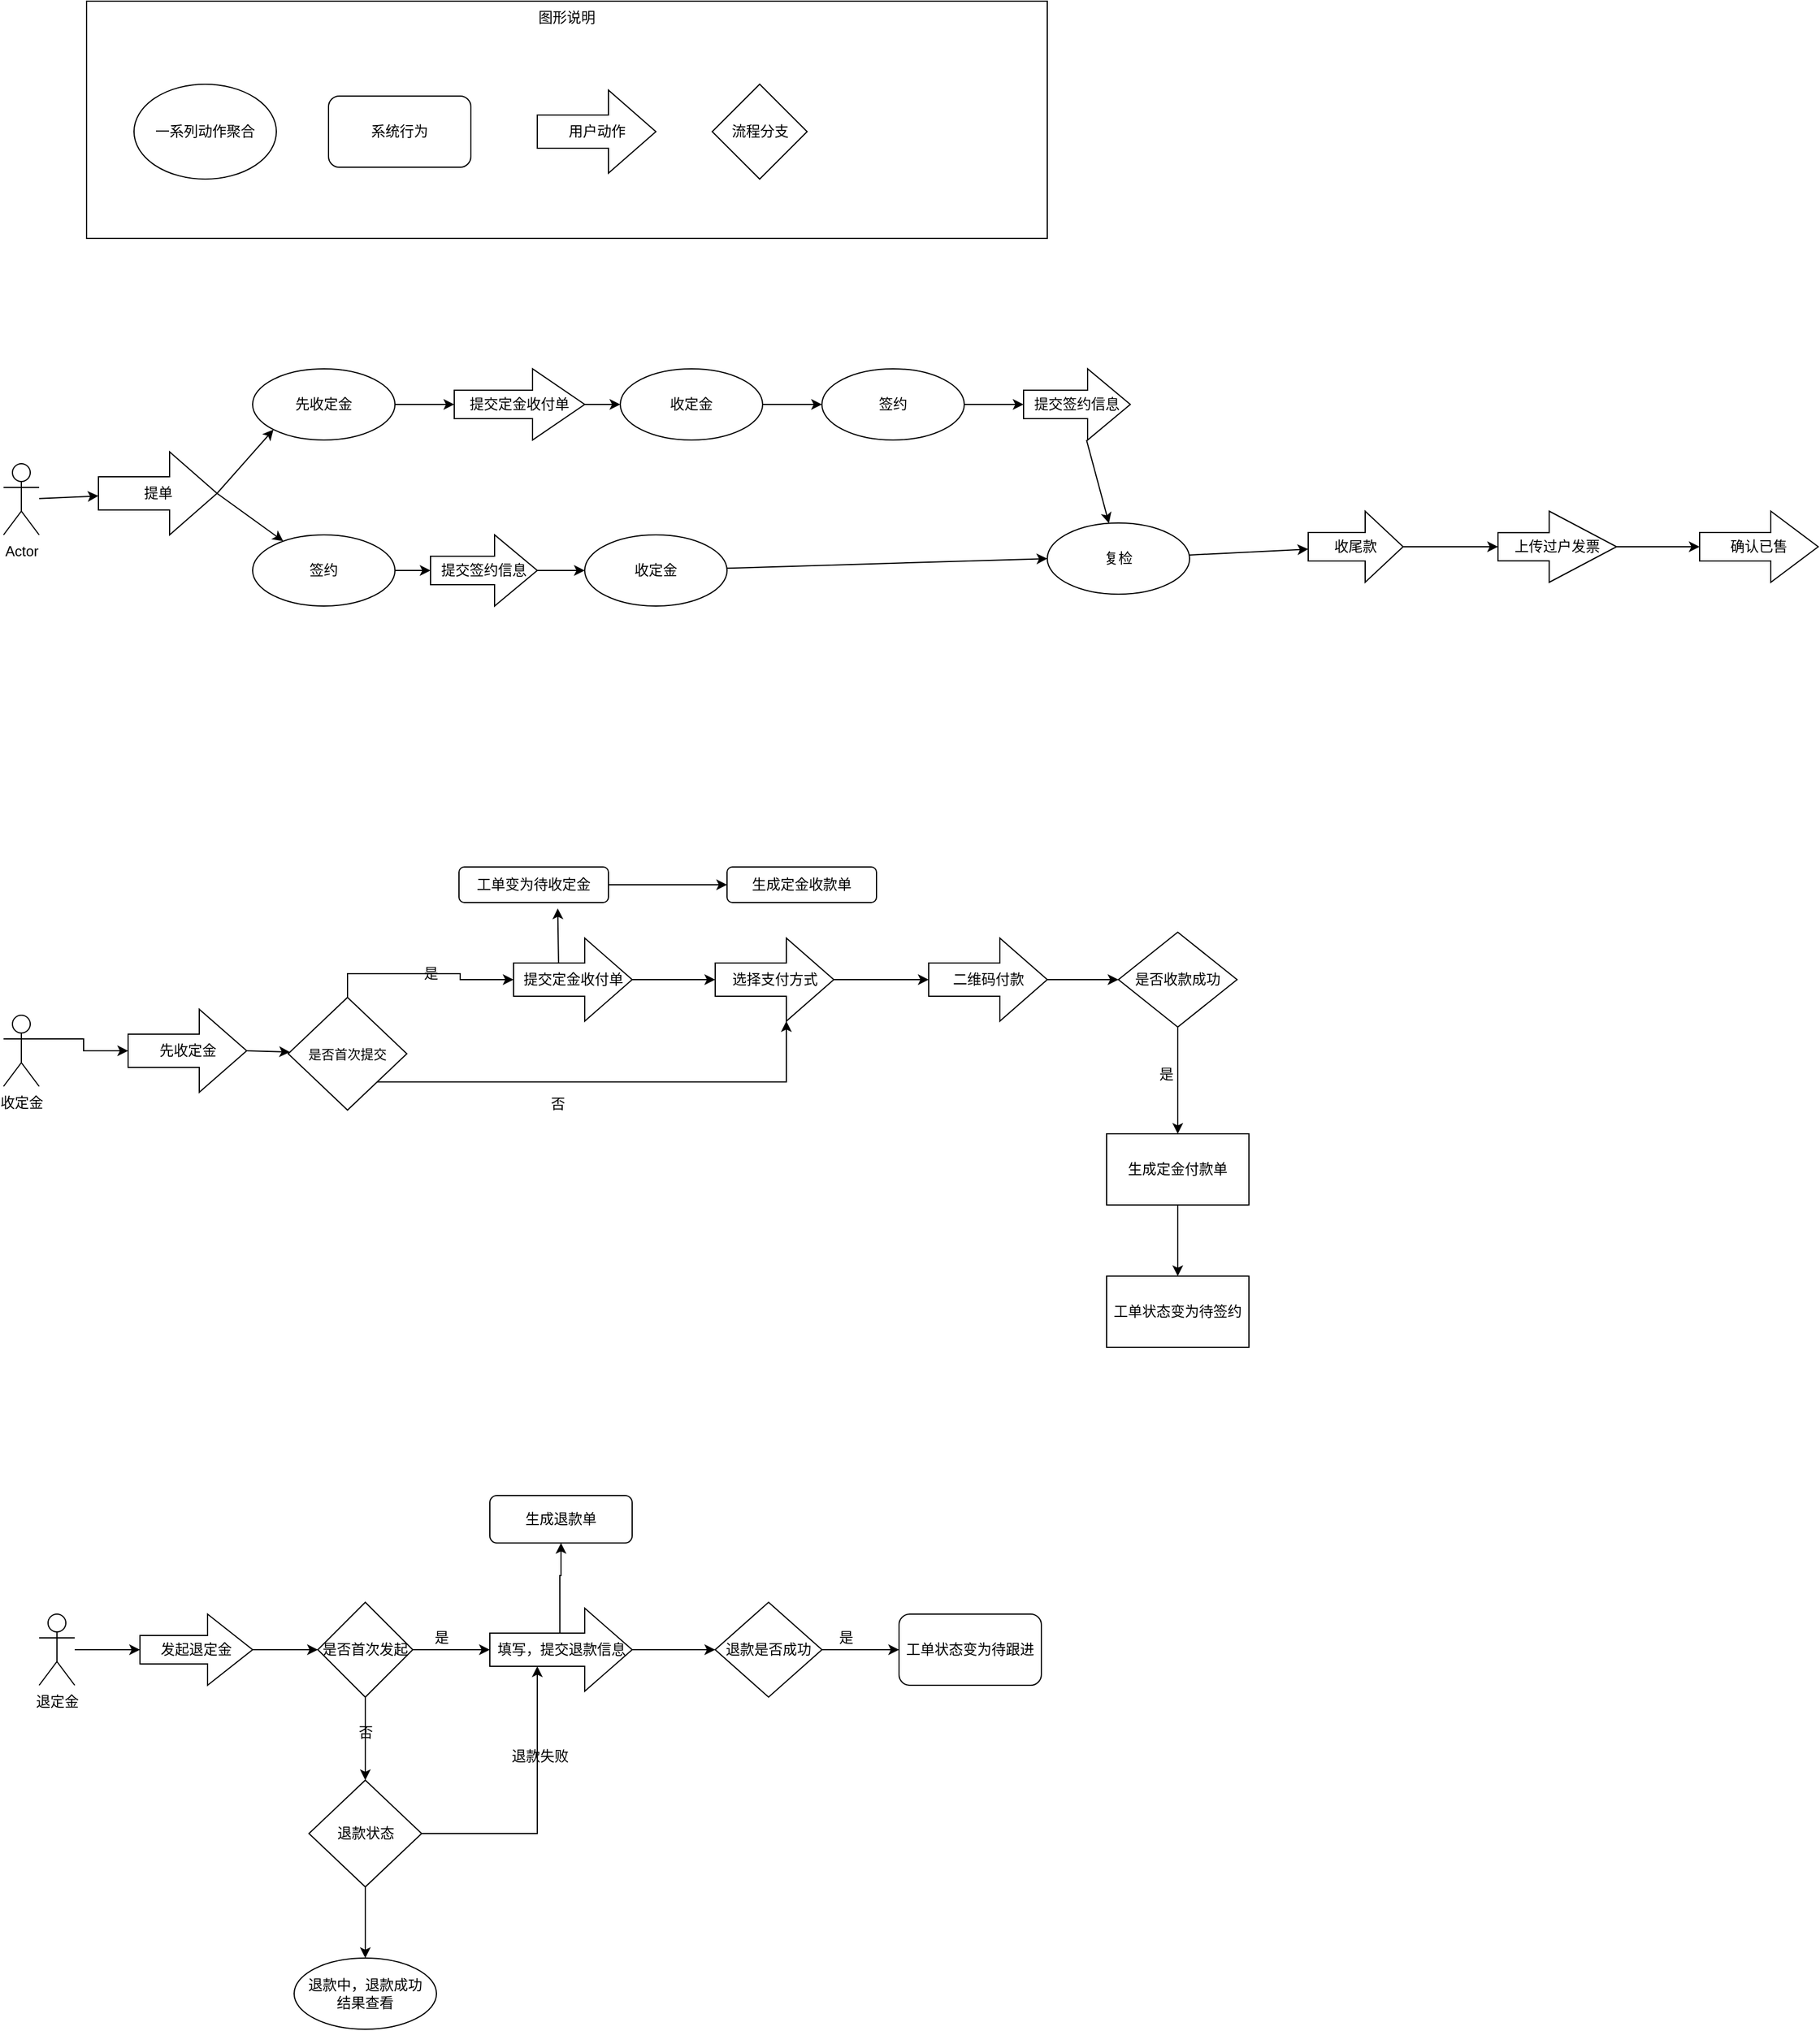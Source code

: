 <mxfile version="16.5.6" type="github" pages="3">
  <diagram id="HoVANeEORm-4LT4M1iqI" name="流程概览">
    <mxGraphModel dx="901" dy="1730" grid="1" gridSize="10" guides="1" tooltips="1" connect="1" arrows="1" fold="1" page="1" pageScale="1" pageWidth="827" pageHeight="1169" math="0" shadow="0">
      <root>
        <mxCell id="0" />
        <mxCell id="1" parent="0" />
        <mxCell id="_RfrMWyjOMKLs0Zm6Q85-24" value="图形说明" style="rounded=0;whiteSpace=wrap;html=1;verticalAlign=top;" parent="1" vertex="1">
          <mxGeometry x="150" y="-750" width="810" height="200" as="geometry" />
        </mxCell>
        <mxCell id="PK1El9Qg6Mk2w1ECqgqC-29" value="" style="edgeStyle=none;rounded=0;orthogonalLoop=1;jettySize=auto;html=1;" parent="1" source="PK1El9Qg6Mk2w1ECqgqC-16" target="PK1El9Qg6Mk2w1ECqgqC-28" edge="1">
          <mxGeometry relative="1" as="geometry" />
        </mxCell>
        <mxCell id="PK1El9Qg6Mk2w1ECqgqC-16" value="Actor" style="shape=umlActor;verticalLabelPosition=bottom;verticalAlign=top;html=1;outlineConnect=0;" parent="1" vertex="1">
          <mxGeometry x="80" y="-360" width="30" height="60" as="geometry" />
        </mxCell>
        <mxCell id="PK1El9Qg6Mk2w1ECqgqC-33" value="" style="edgeStyle=none;rounded=0;orthogonalLoop=1;jettySize=auto;html=1;" parent="1" source="PK1El9Qg6Mk2w1ECqgqC-19" target="PK1El9Qg6Mk2w1ECqgqC-32" edge="1">
          <mxGeometry relative="1" as="geometry" />
        </mxCell>
        <mxCell id="PK1El9Qg6Mk2w1ECqgqC-19" value="签约" style="ellipse;whiteSpace=wrap;html=1;verticalAlign=middle;" parent="1" vertex="1">
          <mxGeometry x="290" y="-300" width="120" height="60" as="geometry" />
        </mxCell>
        <mxCell id="PK1El9Qg6Mk2w1ECqgqC-49" value="" style="edgeStyle=none;rounded=0;orthogonalLoop=1;jettySize=auto;html=1;" parent="1" source="PK1El9Qg6Mk2w1ECqgqC-23" target="PK1El9Qg6Mk2w1ECqgqC-48" edge="1">
          <mxGeometry relative="1" as="geometry" />
        </mxCell>
        <mxCell id="PK1El9Qg6Mk2w1ECqgqC-23" value="先收定金" style="ellipse;whiteSpace=wrap;html=1;verticalAlign=middle;" parent="1" vertex="1">
          <mxGeometry x="290" y="-440" width="120" height="60" as="geometry" />
        </mxCell>
        <mxCell id="PK1El9Qg6Mk2w1ECqgqC-30" style="edgeStyle=none;rounded=0;orthogonalLoop=1;jettySize=auto;html=1;exitX=1;exitY=0.5;exitDx=0;exitDy=0;exitPerimeter=0;entryX=0;entryY=1;entryDx=0;entryDy=0;" parent="1" source="PK1El9Qg6Mk2w1ECqgqC-28" target="PK1El9Qg6Mk2w1ECqgqC-23" edge="1">
          <mxGeometry relative="1" as="geometry" />
        </mxCell>
        <mxCell id="PK1El9Qg6Mk2w1ECqgqC-31" style="edgeStyle=none;rounded=0;orthogonalLoop=1;jettySize=auto;html=1;exitX=1;exitY=0.5;exitDx=0;exitDy=0;exitPerimeter=0;" parent="1" source="PK1El9Qg6Mk2w1ECqgqC-28" target="PK1El9Qg6Mk2w1ECqgqC-19" edge="1">
          <mxGeometry relative="1" as="geometry" />
        </mxCell>
        <mxCell id="PK1El9Qg6Mk2w1ECqgqC-28" value="提单" style="html=1;shadow=0;dashed=0;align=center;verticalAlign=middle;shape=mxgraph.arrows2.arrow;dy=0.6;dx=40;notch=0;" parent="1" vertex="1">
          <mxGeometry x="160" y="-370" width="100" height="70" as="geometry" />
        </mxCell>
        <mxCell id="PK1El9Qg6Mk2w1ECqgqC-35" value="" style="edgeStyle=none;rounded=0;orthogonalLoop=1;jettySize=auto;html=1;" parent="1" source="PK1El9Qg6Mk2w1ECqgqC-32" target="PK1El9Qg6Mk2w1ECqgqC-34" edge="1">
          <mxGeometry relative="1" as="geometry" />
        </mxCell>
        <mxCell id="PK1El9Qg6Mk2w1ECqgqC-32" value="提交签约信息" style="shape=singleArrow;whiteSpace=wrap;html=1;arrowWidth=0.4;arrowSize=0.4;" parent="1" vertex="1">
          <mxGeometry x="440" y="-300" width="90" height="60" as="geometry" />
        </mxCell>
        <mxCell id="PK1El9Qg6Mk2w1ECqgqC-37" value="" style="edgeStyle=none;rounded=0;orthogonalLoop=1;jettySize=auto;html=1;entryX=0;entryY=0.5;entryDx=0;entryDy=0;" parent="1" source="PK1El9Qg6Mk2w1ECqgqC-34" target="6AEStXU4PXAJ8WYlWI16-8" edge="1">
          <mxGeometry relative="1" as="geometry">
            <mxPoint x="740.0" y="-270" as="targetPoint" />
          </mxGeometry>
        </mxCell>
        <mxCell id="PK1El9Qg6Mk2w1ECqgqC-34" value="收定金" style="ellipse;whiteSpace=wrap;html=1;" parent="1" vertex="1">
          <mxGeometry x="570" y="-300" width="120" height="60" as="geometry" />
        </mxCell>
        <mxCell id="PK1El9Qg6Mk2w1ECqgqC-55" value="" style="edgeStyle=none;rounded=0;orthogonalLoop=1;jettySize=auto;html=1;" parent="1" source="PK1El9Qg6Mk2w1ECqgqC-48" target="PK1El9Qg6Mk2w1ECqgqC-53" edge="1">
          <mxGeometry relative="1" as="geometry" />
        </mxCell>
        <mxCell id="PK1El9Qg6Mk2w1ECqgqC-48" value="提交定金收付单" style="shape=singleArrow;whiteSpace=wrap;html=1;arrowWidth=0.4;arrowSize=0.4;" parent="1" vertex="1">
          <mxGeometry x="460" y="-440" width="110" height="60" as="geometry" />
        </mxCell>
        <mxCell id="PK1El9Qg6Mk2w1ECqgqC-52" value="" style="edgeStyle=none;rounded=0;orthogonalLoop=1;jettySize=auto;html=1;entryX=0;entryY=0.5;entryDx=0;entryDy=0;" parent="1" source="PK1El9Qg6Mk2w1ECqgqC-53" target="6AEStXU4PXAJ8WYlWI16-2" edge="1">
          <mxGeometry relative="1" as="geometry">
            <mxPoint x="760" y="-410" as="targetPoint" />
          </mxGeometry>
        </mxCell>
        <mxCell id="PK1El9Qg6Mk2w1ECqgqC-53" value="收定金" style="ellipse;whiteSpace=wrap;html=1;" parent="1" vertex="1">
          <mxGeometry x="600" y="-440" width="120" height="60" as="geometry" />
        </mxCell>
        <mxCell id="6AEStXU4PXAJ8WYlWI16-1" value="" style="edgeStyle=none;rounded=0;orthogonalLoop=1;jettySize=auto;html=1;" parent="1" source="6AEStXU4PXAJ8WYlWI16-2" target="6AEStXU4PXAJ8WYlWI16-4" edge="1">
          <mxGeometry relative="1" as="geometry" />
        </mxCell>
        <mxCell id="6AEStXU4PXAJ8WYlWI16-2" value="签约" style="ellipse;whiteSpace=wrap;html=1;verticalAlign=middle;" parent="1" vertex="1">
          <mxGeometry x="770" y="-440" width="120" height="60" as="geometry" />
        </mxCell>
        <mxCell id="6AEStXU4PXAJ8WYlWI16-3" value="" style="edgeStyle=none;rounded=0;orthogonalLoop=1;jettySize=auto;html=1;" parent="1" source="6AEStXU4PXAJ8WYlWI16-4" target="6AEStXU4PXAJ8WYlWI16-8" edge="1">
          <mxGeometry relative="1" as="geometry">
            <mxPoint x="1070.0" y="-410" as="targetPoint" />
          </mxGeometry>
        </mxCell>
        <mxCell id="6AEStXU4PXAJ8WYlWI16-4" value="提交签约信息" style="shape=singleArrow;whiteSpace=wrap;html=1;arrowWidth=0.4;arrowSize=0.4;" parent="1" vertex="1">
          <mxGeometry x="940" y="-440" width="90" height="60" as="geometry" />
        </mxCell>
        <mxCell id="6AEStXU4PXAJ8WYlWI16-7" value="" style="edgeStyle=none;rounded=0;orthogonalLoop=1;jettySize=auto;html=1;" parent="1" source="6AEStXU4PXAJ8WYlWI16-8" target="6AEStXU4PXAJ8WYlWI16-10" edge="1">
          <mxGeometry relative="1" as="geometry" />
        </mxCell>
        <mxCell id="6AEStXU4PXAJ8WYlWI16-8" value="复检" style="ellipse;whiteSpace=wrap;html=1;" parent="1" vertex="1">
          <mxGeometry x="960" y="-310" width="120" height="60" as="geometry" />
        </mxCell>
        <mxCell id="6AEStXU4PXAJ8WYlWI16-9" value="" style="edgeStyle=none;rounded=0;orthogonalLoop=1;jettySize=auto;html=1;entryX=0;entryY=0.5;entryDx=0;entryDy=0;entryPerimeter=0;" parent="1" source="6AEStXU4PXAJ8WYlWI16-10" target="6AEStXU4PXAJ8WYlWI16-12" edge="1">
          <mxGeometry relative="1" as="geometry">
            <mxPoint x="1690" y="-410" as="targetPoint" />
          </mxGeometry>
        </mxCell>
        <mxCell id="6AEStXU4PXAJ8WYlWI16-10" value="收尾款" style="shape=singleArrow;whiteSpace=wrap;html=1;arrowWidth=0.4;arrowSize=0.4;" parent="1" vertex="1">
          <mxGeometry x="1180" y="-320" width="80" height="60" as="geometry" />
        </mxCell>
        <mxCell id="6AEStXU4PXAJ8WYlWI16-11" value="" style="edgeStyle=none;rounded=0;orthogonalLoop=1;jettySize=auto;html=1;" parent="1" source="6AEStXU4PXAJ8WYlWI16-12" target="6AEStXU4PXAJ8WYlWI16-13" edge="1">
          <mxGeometry relative="1" as="geometry" />
        </mxCell>
        <mxCell id="6AEStXU4PXAJ8WYlWI16-12" value="&lt;span&gt;上传过户发票&lt;/span&gt;" style="shape=singleArrow;whiteSpace=wrap;html=1;arrowWidth=0.396;arrowSize=0.568;" parent="1" vertex="1">
          <mxGeometry x="1340" y="-320" width="100" height="60" as="geometry" />
        </mxCell>
        <mxCell id="6AEStXU4PXAJ8WYlWI16-13" value="确认已售" style="shape=singleArrow;whiteSpace=wrap;html=1;arrowWidth=0.4;arrowSize=0.4;" parent="1" vertex="1">
          <mxGeometry x="1510" y="-320" width="100" height="60" as="geometry" />
        </mxCell>
        <mxCell id="_RfrMWyjOMKLs0Zm6Q85-36" style="edgeStyle=none;rounded=0;orthogonalLoop=1;jettySize=auto;html=1;exitX=1;exitY=0.5;exitDx=0;exitDy=0;exitPerimeter=0;" parent="1" source="_RfrMWyjOMKLs0Zm6Q85-8" target="_RfrMWyjOMKLs0Zm6Q85-35" edge="1">
          <mxGeometry relative="1" as="geometry" />
        </mxCell>
        <mxCell id="_RfrMWyjOMKLs0Zm6Q85-8" value="先收定金" style="html=1;shadow=0;dashed=0;align=center;verticalAlign=middle;shape=mxgraph.arrows2.arrow;dy=0.6;dx=40;notch=0;" parent="1" vertex="1">
          <mxGeometry x="185" y="100" width="100" height="70" as="geometry" />
        </mxCell>
        <mxCell id="_RfrMWyjOMKLs0Zm6Q85-11" value="" style="edgeStyle=none;rounded=0;orthogonalLoop=1;jettySize=auto;html=1;exitX=0.38;exitY=0.343;exitDx=0;exitDy=0;exitPerimeter=0;" parent="1" source="_RfrMWyjOMKLs0Zm6Q85-9" edge="1">
          <mxGeometry relative="1" as="geometry">
            <mxPoint x="547.234" y="15" as="targetPoint" />
          </mxGeometry>
        </mxCell>
        <mxCell id="E1-CGwWOYtcM4GZt1Dmp-2" value="" style="edgeStyle=orthogonalEdgeStyle;rounded=0;orthogonalLoop=1;jettySize=auto;html=1;" edge="1" parent="1" source="_RfrMWyjOMKLs0Zm6Q85-9" target="E1-CGwWOYtcM4GZt1Dmp-1">
          <mxGeometry relative="1" as="geometry" />
        </mxCell>
        <mxCell id="_RfrMWyjOMKLs0Zm6Q85-9" value="&lt;span&gt;提交定金收付单&lt;/span&gt;" style="html=1;shadow=0;dashed=0;align=center;verticalAlign=middle;shape=mxgraph.arrows2.arrow;dy=0.6;dx=40;notch=0;" parent="1" vertex="1">
          <mxGeometry x="510" y="40" width="100" height="70" as="geometry" />
        </mxCell>
        <mxCell id="E1-CGwWOYtcM4GZt1Dmp-14" value="" style="edgeStyle=orthogonalEdgeStyle;rounded=0;orthogonalLoop=1;jettySize=auto;html=1;exitX=1;exitY=0.5;exitDx=0;exitDy=0;entryX=0;entryY=0.5;entryDx=0;entryDy=0;" edge="1" parent="1" source="E1-CGwWOYtcM4GZt1Dmp-13" target="_RfrMWyjOMKLs0Zm6Q85-10">
          <mxGeometry relative="1" as="geometry">
            <mxPoint x="610" as="sourcePoint" />
            <mxPoint x="674" as="targetPoint" />
          </mxGeometry>
        </mxCell>
        <mxCell id="_RfrMWyjOMKLs0Zm6Q85-10" value="生成定金收款单" style="rounded=1;whiteSpace=wrap;html=1;shadow=0;dashed=0;" parent="1" vertex="1">
          <mxGeometry x="690" y="-20" width="126" height="30" as="geometry" />
        </mxCell>
        <mxCell id="_RfrMWyjOMKLs0Zm6Q85-21" value="一系列动作聚合" style="ellipse;whiteSpace=wrap;html=1;" parent="1" vertex="1">
          <mxGeometry x="190" y="-680" width="120" height="80" as="geometry" />
        </mxCell>
        <mxCell id="_RfrMWyjOMKLs0Zm6Q85-22" value="系统行为" style="rounded=1;whiteSpace=wrap;html=1;" parent="1" vertex="1">
          <mxGeometry x="354" y="-670" width="120" height="60" as="geometry" />
        </mxCell>
        <mxCell id="_RfrMWyjOMKLs0Zm6Q85-23" value="用户动作" style="html=1;shadow=0;dashed=0;align=center;verticalAlign=middle;shape=mxgraph.arrows2.arrow;dy=0.6;dx=40;notch=0;" parent="1" vertex="1">
          <mxGeometry x="530" y="-675" width="100" height="70" as="geometry" />
        </mxCell>
        <mxCell id="_RfrMWyjOMKLs0Zm6Q85-34" value="流程分支" style="rhombus;whiteSpace=wrap;html=1;" parent="1" vertex="1">
          <mxGeometry x="677.5" y="-680" width="80" height="80" as="geometry" />
        </mxCell>
        <mxCell id="_RfrMWyjOMKLs0Zm6Q85-39" style="edgeStyle=orthogonalEdgeStyle;rounded=0;orthogonalLoop=1;jettySize=auto;html=1;exitX=0.5;exitY=0;exitDx=0;exitDy=0;entryX=0;entryY=0.5;entryDx=0;entryDy=0;entryPerimeter=0;" parent="1" source="_RfrMWyjOMKLs0Zm6Q85-35" target="_RfrMWyjOMKLs0Zm6Q85-9" edge="1">
          <mxGeometry relative="1" as="geometry" />
        </mxCell>
        <mxCell id="E1-CGwWOYtcM4GZt1Dmp-15" style="edgeStyle=orthogonalEdgeStyle;rounded=0;orthogonalLoop=1;jettySize=auto;html=1;exitX=1;exitY=1;exitDx=0;exitDy=0;entryX=0;entryY=0;entryDx=60;entryDy=70;entryPerimeter=0;" edge="1" parent="1" source="_RfrMWyjOMKLs0Zm6Q85-35" target="E1-CGwWOYtcM4GZt1Dmp-1">
          <mxGeometry relative="1" as="geometry" />
        </mxCell>
        <mxCell id="_RfrMWyjOMKLs0Zm6Q85-35" value="&lt;span style=&quot;font-size: 11px ; background-color: rgb(255 , 255 , 255)&quot;&gt;是否首次提交&lt;/span&gt;" style="rhombus;whiteSpace=wrap;html=1;" parent="1" vertex="1">
          <mxGeometry x="320" y="90" width="100" height="95" as="geometry" />
        </mxCell>
        <mxCell id="_RfrMWyjOMKLs0Zm6Q85-40" value="是" style="text;html=1;align=center;verticalAlign=middle;resizable=0;points=[];autosize=1;strokeColor=none;fillColor=none;" parent="1" vertex="1">
          <mxGeometry x="425" y="60" width="30" height="20" as="geometry" />
        </mxCell>
        <mxCell id="_RfrMWyjOMKLs0Zm6Q85-41" value="否" style="text;html=1;align=center;verticalAlign=middle;resizable=0;points=[];autosize=1;strokeColor=none;fillColor=none;" parent="1" vertex="1">
          <mxGeometry x="532" y="170" width="30" height="20" as="geometry" />
        </mxCell>
        <mxCell id="E1-CGwWOYtcM4GZt1Dmp-4" value="" style="edgeStyle=orthogonalEdgeStyle;rounded=0;orthogonalLoop=1;jettySize=auto;html=1;" edge="1" parent="1" source="E1-CGwWOYtcM4GZt1Dmp-1" target="E1-CGwWOYtcM4GZt1Dmp-3">
          <mxGeometry relative="1" as="geometry" />
        </mxCell>
        <mxCell id="E1-CGwWOYtcM4GZt1Dmp-1" value="选择支付方式" style="html=1;shadow=0;dashed=0;align=center;verticalAlign=middle;shape=mxgraph.arrows2.arrow;dy=0.6;dx=40;notch=0;" vertex="1" parent="1">
          <mxGeometry x="680" y="40" width="100" height="70" as="geometry" />
        </mxCell>
        <mxCell id="E1-CGwWOYtcM4GZt1Dmp-7" value="" style="edgeStyle=orthogonalEdgeStyle;rounded=0;orthogonalLoop=1;jettySize=auto;html=1;" edge="1" parent="1" source="E1-CGwWOYtcM4GZt1Dmp-3" target="E1-CGwWOYtcM4GZt1Dmp-6">
          <mxGeometry relative="1" as="geometry" />
        </mxCell>
        <mxCell id="E1-CGwWOYtcM4GZt1Dmp-3" value="二维码付款" style="html=1;shadow=0;dashed=0;align=center;verticalAlign=middle;shape=mxgraph.arrows2.arrow;dy=0.6;dx=40;notch=0;" vertex="1" parent="1">
          <mxGeometry x="860" y="40" width="100" height="70" as="geometry" />
        </mxCell>
        <mxCell id="E1-CGwWOYtcM4GZt1Dmp-9" value="" style="edgeStyle=orthogonalEdgeStyle;rounded=0;orthogonalLoop=1;jettySize=auto;html=1;" edge="1" parent="1" source="E1-CGwWOYtcM4GZt1Dmp-6" target="E1-CGwWOYtcM4GZt1Dmp-8">
          <mxGeometry relative="1" as="geometry" />
        </mxCell>
        <mxCell id="E1-CGwWOYtcM4GZt1Dmp-6" value="是否收款成功" style="rhombus;whiteSpace=wrap;html=1;shadow=0;dashed=0;" vertex="1" parent="1">
          <mxGeometry x="1020" y="35" width="100" height="80" as="geometry" />
        </mxCell>
        <mxCell id="E1-CGwWOYtcM4GZt1Dmp-12" value="" style="edgeStyle=orthogonalEdgeStyle;rounded=0;orthogonalLoop=1;jettySize=auto;html=1;" edge="1" parent="1" source="E1-CGwWOYtcM4GZt1Dmp-8" target="E1-CGwWOYtcM4GZt1Dmp-11">
          <mxGeometry relative="1" as="geometry" />
        </mxCell>
        <mxCell id="E1-CGwWOYtcM4GZt1Dmp-8" value="&lt;span&gt;生成定金付款单&lt;/span&gt;" style="whiteSpace=wrap;html=1;shadow=0;dashed=0;" vertex="1" parent="1">
          <mxGeometry x="1010" y="205" width="120" height="60" as="geometry" />
        </mxCell>
        <mxCell id="E1-CGwWOYtcM4GZt1Dmp-10" value="是" style="text;html=1;align=center;verticalAlign=middle;resizable=0;points=[];autosize=1;strokeColor=none;fillColor=none;" vertex="1" parent="1">
          <mxGeometry x="1045" y="145" width="30" height="20" as="geometry" />
        </mxCell>
        <mxCell id="E1-CGwWOYtcM4GZt1Dmp-11" value="工单状态变为待签约" style="whiteSpace=wrap;html=1;shadow=0;dashed=0;" vertex="1" parent="1">
          <mxGeometry x="1010" y="325" width="120" height="60" as="geometry" />
        </mxCell>
        <mxCell id="E1-CGwWOYtcM4GZt1Dmp-13" value="工单变为待收定金" style="rounded=1;whiteSpace=wrap;html=1;shadow=0;dashed=0;" vertex="1" parent="1">
          <mxGeometry x="464" y="-20" width="126" height="30" as="geometry" />
        </mxCell>
        <mxCell id="E1-CGwWOYtcM4GZt1Dmp-18" style="edgeStyle=orthogonalEdgeStyle;rounded=0;orthogonalLoop=1;jettySize=auto;html=1;exitX=1;exitY=0.333;exitDx=0;exitDy=0;exitPerimeter=0;entryX=0;entryY=0.5;entryDx=0;entryDy=0;entryPerimeter=0;" edge="1" parent="1" source="E1-CGwWOYtcM4GZt1Dmp-17" target="_RfrMWyjOMKLs0Zm6Q85-8">
          <mxGeometry relative="1" as="geometry" />
        </mxCell>
        <mxCell id="E1-CGwWOYtcM4GZt1Dmp-17" value="收定金" style="shape=umlActor;verticalLabelPosition=bottom;verticalAlign=top;html=1;outlineConnect=0;" vertex="1" parent="1">
          <mxGeometry x="80" y="105" width="30" height="60" as="geometry" />
        </mxCell>
        <mxCell id="E1-CGwWOYtcM4GZt1Dmp-22" value="" style="edgeStyle=orthogonalEdgeStyle;rounded=0;orthogonalLoop=1;jettySize=auto;html=1;" edge="1" parent="1" source="E1-CGwWOYtcM4GZt1Dmp-20" target="E1-CGwWOYtcM4GZt1Dmp-21">
          <mxGeometry relative="1" as="geometry" />
        </mxCell>
        <mxCell id="E1-CGwWOYtcM4GZt1Dmp-20" value="退定金" style="shape=umlActor;verticalLabelPosition=bottom;verticalAlign=top;html=1;outlineConnect=0;" vertex="1" parent="1">
          <mxGeometry x="110" y="610" width="30" height="60" as="geometry" />
        </mxCell>
        <mxCell id="E1-CGwWOYtcM4GZt1Dmp-25" value="" style="edgeStyle=orthogonalEdgeStyle;rounded=0;orthogonalLoop=1;jettySize=auto;html=1;" edge="1" parent="1" source="E1-CGwWOYtcM4GZt1Dmp-21" target="E1-CGwWOYtcM4GZt1Dmp-24">
          <mxGeometry relative="1" as="geometry" />
        </mxCell>
        <mxCell id="E1-CGwWOYtcM4GZt1Dmp-21" value="发起退定金" style="shape=singleArrow;whiteSpace=wrap;html=1;arrowWidth=0.4;arrowSize=0.4;verticalAlign=middle;" vertex="1" parent="1">
          <mxGeometry x="195" y="610" width="95" height="60" as="geometry" />
        </mxCell>
        <mxCell id="E1-CGwWOYtcM4GZt1Dmp-27" value="" style="edgeStyle=orthogonalEdgeStyle;rounded=0;orthogonalLoop=1;jettySize=auto;html=1;" edge="1" parent="1" source="E1-CGwWOYtcM4GZt1Dmp-24" target="E1-CGwWOYtcM4GZt1Dmp-32">
          <mxGeometry relative="1" as="geometry">
            <mxPoint x="505" y="640" as="targetPoint" />
          </mxGeometry>
        </mxCell>
        <mxCell id="E1-CGwWOYtcM4GZt1Dmp-45" value="" style="edgeStyle=orthogonalEdgeStyle;rounded=0;orthogonalLoop=1;jettySize=auto;html=1;entryX=0.5;entryY=0;entryDx=0;entryDy=0;" edge="1" parent="1" source="E1-CGwWOYtcM4GZt1Dmp-24" target="E1-CGwWOYtcM4GZt1Dmp-47">
          <mxGeometry relative="1" as="geometry">
            <mxPoint x="385" y="770" as="targetPoint" />
          </mxGeometry>
        </mxCell>
        <mxCell id="E1-CGwWOYtcM4GZt1Dmp-24" value="是否首次发起" style="rhombus;whiteSpace=wrap;html=1;" vertex="1" parent="1">
          <mxGeometry x="345" y="600" width="80" height="80" as="geometry" />
        </mxCell>
        <mxCell id="E1-CGwWOYtcM4GZt1Dmp-28" value="是" style="text;html=1;align=center;verticalAlign=middle;resizable=0;points=[];autosize=1;strokeColor=none;fillColor=none;" vertex="1" parent="1">
          <mxGeometry x="434" y="620" width="30" height="20" as="geometry" />
        </mxCell>
        <mxCell id="E1-CGwWOYtcM4GZt1Dmp-38" value="" style="edgeStyle=orthogonalEdgeStyle;rounded=0;orthogonalLoop=1;jettySize=auto;html=1;exitX=0.492;exitY=0.3;exitDx=0;exitDy=0;exitPerimeter=0;" edge="1" parent="1" source="E1-CGwWOYtcM4GZt1Dmp-32" target="E1-CGwWOYtcM4GZt1Dmp-37">
          <mxGeometry relative="1" as="geometry" />
        </mxCell>
        <mxCell id="E1-CGwWOYtcM4GZt1Dmp-40" value="" style="edgeStyle=orthogonalEdgeStyle;rounded=0;orthogonalLoop=1;jettySize=auto;html=1;" edge="1" parent="1" source="E1-CGwWOYtcM4GZt1Dmp-32" target="E1-CGwWOYtcM4GZt1Dmp-39">
          <mxGeometry relative="1" as="geometry" />
        </mxCell>
        <mxCell id="E1-CGwWOYtcM4GZt1Dmp-32" value="填写，提交退款信息" style="html=1;shadow=0;dashed=0;align=center;verticalAlign=middle;shape=mxgraph.arrows2.arrow;dy=0.6;dx=40;notch=0;" vertex="1" parent="1">
          <mxGeometry x="490" y="605" width="120" height="70" as="geometry" />
        </mxCell>
        <mxCell id="E1-CGwWOYtcM4GZt1Dmp-37" value="&lt;span&gt;生成退款单&lt;/span&gt;" style="rounded=1;whiteSpace=wrap;html=1;shadow=0;dashed=0;" vertex="1" parent="1">
          <mxGeometry x="490" y="510" width="120" height="40" as="geometry" />
        </mxCell>
        <mxCell id="E1-CGwWOYtcM4GZt1Dmp-42" value="" style="edgeStyle=orthogonalEdgeStyle;rounded=0;orthogonalLoop=1;jettySize=auto;html=1;" edge="1" parent="1" source="E1-CGwWOYtcM4GZt1Dmp-39" target="E1-CGwWOYtcM4GZt1Dmp-41">
          <mxGeometry relative="1" as="geometry" />
        </mxCell>
        <mxCell id="E1-CGwWOYtcM4GZt1Dmp-39" value="退款是否成功" style="rhombus;whiteSpace=wrap;html=1;shadow=0;dashed=0;" vertex="1" parent="1">
          <mxGeometry x="680" y="600" width="90" height="80" as="geometry" />
        </mxCell>
        <mxCell id="E1-CGwWOYtcM4GZt1Dmp-41" value="工单状态变为待跟进" style="rounded=1;whiteSpace=wrap;html=1;shadow=0;dashed=0;" vertex="1" parent="1">
          <mxGeometry x="835" y="610" width="120" height="60" as="geometry" />
        </mxCell>
        <mxCell id="E1-CGwWOYtcM4GZt1Dmp-43" value="是" style="text;html=1;align=center;verticalAlign=middle;resizable=0;points=[];autosize=1;strokeColor=none;fillColor=none;" vertex="1" parent="1">
          <mxGeometry x="775" y="620" width="30" height="20" as="geometry" />
        </mxCell>
        <mxCell id="E1-CGwWOYtcM4GZt1Dmp-46" value="否" style="text;html=1;align=center;verticalAlign=middle;resizable=0;points=[];autosize=1;strokeColor=none;fillColor=none;" vertex="1" parent="1">
          <mxGeometry x="370" y="700" width="30" height="20" as="geometry" />
        </mxCell>
        <mxCell id="E1-CGwWOYtcM4GZt1Dmp-48" style="edgeStyle=orthogonalEdgeStyle;rounded=0;orthogonalLoop=1;jettySize=auto;html=1;exitX=1;exitY=0.5;exitDx=0;exitDy=0;entryX=0;entryY=0;entryDx=40.0;entryDy=49;entryPerimeter=0;" edge="1" parent="1" source="E1-CGwWOYtcM4GZt1Dmp-47" target="E1-CGwWOYtcM4GZt1Dmp-32">
          <mxGeometry relative="1" as="geometry" />
        </mxCell>
        <mxCell id="E1-CGwWOYtcM4GZt1Dmp-51" value="" style="edgeStyle=orthogonalEdgeStyle;rounded=0;orthogonalLoop=1;jettySize=auto;html=1;" edge="1" parent="1" source="E1-CGwWOYtcM4GZt1Dmp-47" target="E1-CGwWOYtcM4GZt1Dmp-50">
          <mxGeometry relative="1" as="geometry" />
        </mxCell>
        <mxCell id="E1-CGwWOYtcM4GZt1Dmp-47" value="退款状态" style="rhombus;whiteSpace=wrap;html=1;" vertex="1" parent="1">
          <mxGeometry x="337.5" y="750" width="95" height="90" as="geometry" />
        </mxCell>
        <mxCell id="E1-CGwWOYtcM4GZt1Dmp-49" value="退款失败" style="text;html=1;align=center;verticalAlign=middle;resizable=0;points=[];autosize=1;strokeColor=none;fillColor=none;" vertex="1" parent="1">
          <mxGeometry x="502" y="720" width="60" height="20" as="geometry" />
        </mxCell>
        <mxCell id="E1-CGwWOYtcM4GZt1Dmp-50" value="退款中，退款成功&lt;br&gt;结果查看" style="ellipse;whiteSpace=wrap;html=1;" vertex="1" parent="1">
          <mxGeometry x="325" y="900" width="120" height="60" as="geometry" />
        </mxCell>
      </root>
    </mxGraphModel>
  </diagram>
  <diagram id="tuWHWjomx0MyWX51PnUE" name="收定金">
    <mxGraphModel dx="946" dy="1758" grid="1" gridSize="10" guides="1" tooltips="1" connect="1" arrows="1" fold="1" page="1" pageScale="1" pageWidth="827" pageHeight="1169" math="0" shadow="0">
      <root>
        <mxCell id="a0xZyd2dkPP4YvJSRy2u-0" />
        <mxCell id="a0xZyd2dkPP4YvJSRy2u-1" parent="a0xZyd2dkPP4YvJSRy2u-0" />
        <mxCell id="_Im3ffNM_dW7vrtUnjPL-0" value="收定金方式" style="ellipse;whiteSpace=wrap;html=1;verticalAlign=bottom;" parent="a0xZyd2dkPP4YvJSRy2u-1" vertex="1">
          <mxGeometry x="190" y="-140" width="320" height="170" as="geometry" />
        </mxCell>
        <mxCell id="_Im3ffNM_dW7vrtUnjPL-1" value="微信" style="ellipse;whiteSpace=wrap;html=1;" parent="a0xZyd2dkPP4YvJSRy2u-1" vertex="1">
          <mxGeometry x="250" y="-100" width="90" height="60" as="geometry" />
        </mxCell>
        <mxCell id="_Im3ffNM_dW7vrtUnjPL-2" value="支付宝" style="ellipse;whiteSpace=wrap;html=1;" parent="a0xZyd2dkPP4YvJSRy2u-1" vertex="1">
          <mxGeometry x="370" y="-90" width="90" height="60" as="geometry" />
        </mxCell>
        <mxCell id="6ClDSTxr4k3DQGNm9P0p-1" value="" style="edgeStyle=none;rounded=0;orthogonalLoop=1;jettySize=auto;html=1;" parent="a0xZyd2dkPP4YvJSRy2u-1" source="MrePLCOPa_SVgQx3Amwe-0" target="6ClDSTxr4k3DQGNm9P0p-0" edge="1">
          <mxGeometry relative="1" as="geometry" />
        </mxCell>
        <mxCell id="MrePLCOPa_SVgQx3Amwe-0" value="Actor" style="shape=umlActor;verticalLabelPosition=bottom;verticalAlign=top;html=1;outlineConnect=0;" parent="a0xZyd2dkPP4YvJSRy2u-1" vertex="1">
          <mxGeometry x="120" y="170" width="30" height="60" as="geometry" />
        </mxCell>
        <mxCell id="6ClDSTxr4k3DQGNm9P0p-6" value="" style="edgeStyle=none;rounded=0;orthogonalLoop=1;jettySize=auto;html=1;" parent="a0xZyd2dkPP4YvJSRy2u-1" source="6ClDSTxr4k3DQGNm9P0p-0" target="6ClDSTxr4k3DQGNm9P0p-5" edge="1">
          <mxGeometry relative="1" as="geometry" />
        </mxCell>
        <mxCell id="6ClDSTxr4k3DQGNm9P0p-0" value="选择支付方式" style="shape=singleArrow;whiteSpace=wrap;html=1;arrowWidth=0.4;arrowSize=0.4;verticalAlign=middle;" parent="a0xZyd2dkPP4YvJSRy2u-1" vertex="1">
          <mxGeometry x="205" y="170" width="115" height="60" as="geometry" />
        </mxCell>
        <mxCell id="6ClDSTxr4k3DQGNm9P0p-8" value="" style="edgeStyle=none;rounded=0;orthogonalLoop=1;jettySize=auto;html=1;" parent="a0xZyd2dkPP4YvJSRy2u-1" source="6ClDSTxr4k3DQGNm9P0p-5" target="6ClDSTxr4k3DQGNm9P0p-7" edge="1">
          <mxGeometry relative="1" as="geometry" />
        </mxCell>
        <mxCell id="6ClDSTxr4k3DQGNm9P0p-5" value="获取支付二维码" style="shape=singleArrow;whiteSpace=wrap;html=1;arrowWidth=0.4;arrowSize=0.4;verticalAlign=middle;" parent="a0xZyd2dkPP4YvJSRy2u-1" vertex="1">
          <mxGeometry x="370" y="170" width="115" height="60" as="geometry" />
        </mxCell>
        <mxCell id="6ClDSTxr4k3DQGNm9P0p-12" value="" style="edgeStyle=none;rounded=0;orthogonalLoop=1;jettySize=auto;html=1;" parent="a0xZyd2dkPP4YvJSRy2u-1" source="6ClDSTxr4k3DQGNm9P0p-7" target="6ClDSTxr4k3DQGNm9P0p-11" edge="1">
          <mxGeometry relative="1" as="geometry" />
        </mxCell>
        <mxCell id="6ClDSTxr4k3DQGNm9P0p-7" value="扫描二维码进行支付" style="shape=singleArrow;whiteSpace=wrap;html=1;arrowWidth=0.4;arrowSize=0.4;verticalAlign=middle;" parent="a0xZyd2dkPP4YvJSRy2u-1" vertex="1">
          <mxGeometry x="540" y="170" width="135" height="60" as="geometry" />
        </mxCell>
        <mxCell id="6ClDSTxr4k3DQGNm9P0p-11" value="收到支付中台回调，更改支付单状态" style="shape=singleArrow;whiteSpace=wrap;html=1;arrowWidth=0.4;arrowSize=0.4;verticalAlign=middle;" parent="a0xZyd2dkPP4YvJSRy2u-1" vertex="1">
          <mxGeometry x="755" y="160" width="195" height="90" as="geometry" />
        </mxCell>
      </root>
    </mxGraphModel>
  </diagram>
  <diagram id="S443XLQe55YVuBTD6z5b" name="提交签约信息">
    <mxGraphModel dx="946" dy="589" grid="1" gridSize="10" guides="1" tooltips="1" connect="1" arrows="1" fold="1" page="1" pageScale="1" pageWidth="827" pageHeight="1169" math="0" shadow="0">
      <root>
        <mxCell id="d9eupv3jl9wSu7_fAl2k-0" />
        <mxCell id="d9eupv3jl9wSu7_fAl2k-1" parent="d9eupv3jl9wSu7_fAl2k-0" />
        <mxCell id="Imc_t_DE-gWRRJc3qmcd-15" value="" style="edgeStyle=orthogonalEdgeStyle;rounded=0;orthogonalLoop=1;jettySize=auto;html=1;" edge="1" parent="d9eupv3jl9wSu7_fAl2k-1" source="Imc_t_DE-gWRRJc3qmcd-0" target="Imc_t_DE-gWRRJc3qmcd-6">
          <mxGeometry relative="1" as="geometry" />
        </mxCell>
        <mxCell id="Imc_t_DE-gWRRJc3qmcd-0" value="定金是否已收" style="rhombus;whiteSpace=wrap;html=1;" vertex="1" parent="d9eupv3jl9wSu7_fAl2k-1">
          <mxGeometry x="150" y="110" width="90" height="80" as="geometry" />
        </mxCell>
        <mxCell id="Imc_t_DE-gWRRJc3qmcd-11" style="edgeStyle=orthogonalEdgeStyle;rounded=0;orthogonalLoop=1;jettySize=auto;html=1;exitX=1;exitY=0.5;exitDx=0;exitDy=0;entryX=0;entryY=0.5;entryDx=0;entryDy=0;" edge="1" parent="d9eupv3jl9wSu7_fAl2k-1" source="Imc_t_DE-gWRRJc3qmcd-6" target="Imc_t_DE-gWRRJc3qmcd-12">
          <mxGeometry relative="1" as="geometry">
            <mxPoint x="470" y="150" as="targetPoint" />
          </mxGeometry>
        </mxCell>
        <mxCell id="Imc_t_DE-gWRRJc3qmcd-6" value="是否退定金" style="rhombus;whiteSpace=wrap;html=1;" vertex="1" parent="d9eupv3jl9wSu7_fAl2k-1">
          <mxGeometry x="345" y="110" width="80" height="80" as="geometry" />
        </mxCell>
        <mxCell id="Imc_t_DE-gWRRJc3qmcd-12" value="收定金不可修改" style="rounded=1;whiteSpace=wrap;html=1;" vertex="1" parent="d9eupv3jl9wSu7_fAl2k-1">
          <mxGeometry x="520" y="120" width="120" height="60" as="geometry" />
        </mxCell>
        <mxCell id="Imc_t_DE-gWRRJc3qmcd-16" value="是" style="text;html=1;align=center;verticalAlign=middle;resizable=0;points=[];autosize=1;strokeColor=none;fillColor=none;" vertex="1" parent="d9eupv3jl9wSu7_fAl2k-1">
          <mxGeometry x="275" y="130" width="30" height="20" as="geometry" />
        </mxCell>
        <mxCell id="Imc_t_DE-gWRRJc3qmcd-17" value="否" style="text;html=1;align=center;verticalAlign=middle;resizable=0;points=[];autosize=1;strokeColor=none;fillColor=none;" vertex="1" parent="d9eupv3jl9wSu7_fAl2k-1">
          <mxGeometry x="445" y="130" width="30" height="20" as="geometry" />
        </mxCell>
        <mxCell id="Imc_t_DE-gWRRJc3qmcd-20" value="" style="edgeStyle=orthogonalEdgeStyle;rounded=0;orthogonalLoop=1;jettySize=auto;html=1;" edge="1" parent="d9eupv3jl9wSu7_fAl2k-1" source="Imc_t_DE-gWRRJc3qmcd-18" target="Imc_t_DE-gWRRJc3qmcd-19">
          <mxGeometry relative="1" as="geometry" />
        </mxCell>
        <mxCell id="Imc_t_DE-gWRRJc3qmcd-18" value="定金是否已收" style="rhombus;whiteSpace=wrap;html=1;" vertex="1" parent="d9eupv3jl9wSu7_fAl2k-1">
          <mxGeometry x="150" y="260" width="90" height="80" as="geometry" />
        </mxCell>
        <mxCell id="Imc_t_DE-gWRRJc3qmcd-23" value="" style="edgeStyle=orthogonalEdgeStyle;rounded=0;orthogonalLoop=1;jettySize=auto;html=1;" edge="1" parent="d9eupv3jl9wSu7_fAl2k-1" source="Imc_t_DE-gWRRJc3qmcd-19" target="Imc_t_DE-gWRRJc3qmcd-25">
          <mxGeometry relative="1" as="geometry">
            <mxPoint x="520" y="300" as="targetPoint" />
          </mxGeometry>
        </mxCell>
        <mxCell id="Imc_t_DE-gWRRJc3qmcd-19" value="是否&lt;br&gt;产生车商付款单" style="rhombus;whiteSpace=wrap;html=1;" vertex="1" parent="d9eupv3jl9wSu7_fAl2k-1">
          <mxGeometry x="320" y="260" width="120" height="80" as="geometry" />
        </mxCell>
        <mxCell id="Imc_t_DE-gWRRJc3qmcd-21" value="是" style="text;html=1;align=center;verticalAlign=middle;resizable=0;points=[];autosize=1;strokeColor=none;fillColor=none;" vertex="1" parent="d9eupv3jl9wSu7_fAl2k-1">
          <mxGeometry x="255" y="280" width="30" height="20" as="geometry" />
        </mxCell>
        <mxCell id="Imc_t_DE-gWRRJc3qmcd-24" value="是" style="text;html=1;align=center;verticalAlign=middle;resizable=0;points=[];autosize=1;strokeColor=none;fillColor=none;" vertex="1" parent="d9eupv3jl9wSu7_fAl2k-1">
          <mxGeometry x="455" y="290" width="30" height="20" as="geometry" />
        </mxCell>
        <mxCell id="Imc_t_DE-gWRRJc3qmcd-27" value="" style="edgeStyle=orthogonalEdgeStyle;rounded=0;orthogonalLoop=1;jettySize=auto;html=1;entryX=0;entryY=0.5;entryDx=0;entryDy=0;" edge="1" parent="d9eupv3jl9wSu7_fAl2k-1" source="Imc_t_DE-gWRRJc3qmcd-25" target="Imc_t_DE-gWRRJc3qmcd-29">
          <mxGeometry relative="1" as="geometry">
            <mxPoint x="790" y="300" as="targetPoint" />
          </mxGeometry>
        </mxCell>
        <mxCell id="Imc_t_DE-gWRRJc3qmcd-25" value="付款金额是否为0" style="rhombus;whiteSpace=wrap;html=1;" vertex="1" parent="d9eupv3jl9wSu7_fAl2k-1">
          <mxGeometry x="540" y="260" width="150" height="80" as="geometry" />
        </mxCell>
        <mxCell id="Imc_t_DE-gWRRJc3qmcd-28" value="否" style="text;html=1;align=center;verticalAlign=middle;resizable=0;points=[];autosize=1;strokeColor=none;fillColor=none;" vertex="1" parent="d9eupv3jl9wSu7_fAl2k-1">
          <mxGeometry x="705" y="290" width="30" height="20" as="geometry" />
        </mxCell>
        <mxCell id="Imc_t_DE-gWRRJc3qmcd-29" value="付定金不可修改" style="rounded=1;whiteSpace=wrap;html=1;" vertex="1" parent="d9eupv3jl9wSu7_fAl2k-1">
          <mxGeometry x="770" y="270" width="120" height="60" as="geometry" />
        </mxCell>
      </root>
    </mxGraphModel>
  </diagram>
</mxfile>
